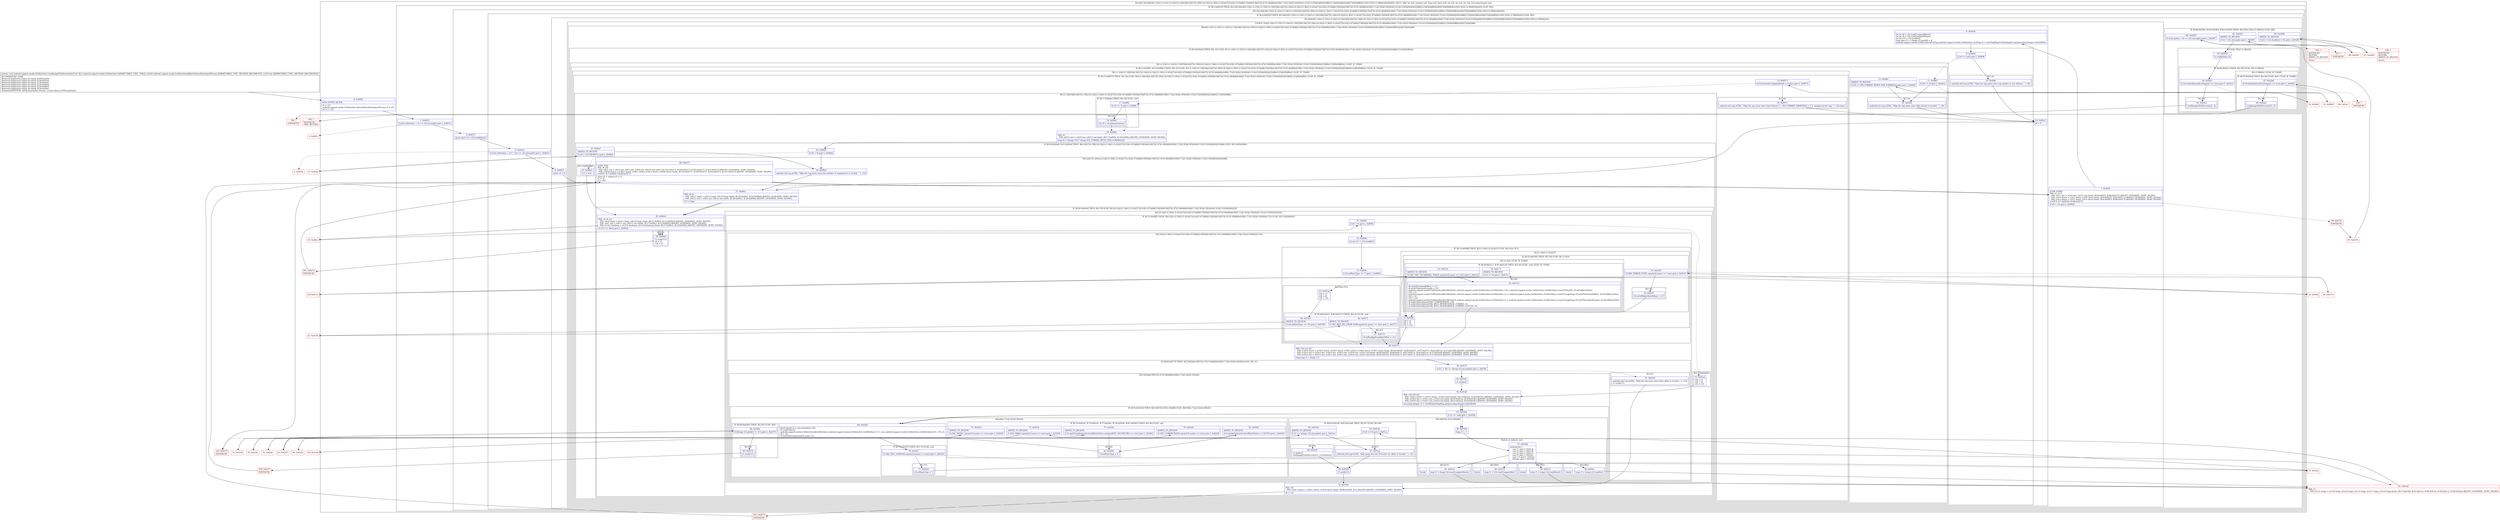 digraph "CFG forandroid.support.media.ExifInterface.readImageFileDirectory(Landroid\/support\/media\/ExifInterface$ByteOrderedDataInputStream;I)V" {
subgraph cluster_Region_1186710470 {
label = "R(2:0|(2:3|(3:6|(6:8|(1:10)(1:(1:25)(1:(1:16)(3:(1:18)|19|(4:24|27|(1:29)(2:(4:32|(2:(1:36)(1:(1:42))|37)(2:43|(1:47))|48|(3:50|54|(4:56|57|(1:67)(1:66)|68)(4:69|(1:71)|(1:82)|(1:85)(0)))(1:51))(3:53|54|(0)(0))|52)|86)(3:23|(0)(0)|86))))|26|27|(0)(0)|86)|(2:93|(1:95)(1:(1:98)(0)))(0))(0))(0)) | DECL_VAR: int null, boolean null, long null, short null, int null, int null, int null, java.lang.Integer null\l";
node [shape=record,color=blue];
Node_0 [shape=record,label="{0\:\ 0x0000|MTH_ENTER_BLOCK\l|r0 = r21\landroid.support.media.ExifInterface.ByteOrderedDataInputStream r1 = r22\lint r2 = r23\l}"];
subgraph cluster_IfRegion_171918258 {
label = "IF [B:1:0x0010] THEN: R(2:3|(3:6|(6:8|(1:10)(1:(1:25)(1:(1:16)(3:(1:18)|19|(4:24|27|(1:29)(2:(4:32|(2:(1:36)(1:(1:42))|37)(2:43|(1:47))|48|(3:50|54|(4:56|57|(1:67)(1:66)|68)(4:69|(1:71)|(1:82)|(1:85)(0)))(1:51))(3:53|54|(0)(0))|52)|86)(3:23|(0)(0)|86))))|26|27|(0)(0)|86)|(2:93|(1:95)(1:(1:98)(0)))(0))(0)) ELSE: R(0)";
node [shape=record,color=blue];
Node_1 [shape=record,label="{1\:\ 0x0010|if ((r22.mPosition + 2) \<= r22.mLength) goto L_0x0013\l}"];
subgraph cluster_Region_1222570925 {
label = "R(2:3|(3:6|(6:8|(1:10)(1:(1:25)(1:(1:16)(3:(1:18)|19|(4:24|27|(1:29)(2:(4:32|(2:(1:36)(1:(1:42))|37)(2:43|(1:47))|48|(3:50|54|(4:56|57|(1:67)(1:66)|68)(4:69|(1:71)|(1:82)|(1:85)(0)))(1:51))(3:53|54|(0)(0))|52)|86)(3:23|(0)(0)|86))))|26|27|(0)(0)|86)|(2:93|(1:95)(1:(1:98)(0)))(0))(0))";
node [shape=record,color=blue];
Node_3 [shape=record,label="{3\:\ 0x0013|short short r3 = r22.readShort()\l}"];
subgraph cluster_IfRegion_459189260 {
label = "IF [B:4:0x0022] THEN: R(3:6|(6:8|(1:10)(1:(1:25)(1:(1:16)(3:(1:18)|19|(4:24|27|(1:29)(2:(4:32|(2:(1:36)(1:(1:42))|37)(2:43|(1:47))|48|(3:50|54|(4:56|57|(1:67)(1:66)|68)(4:69|(1:71)|(1:82)|(1:85)(0)))(1:51))(3:53|54|(0)(0))|52)|86)(3:23|(0)(0)|86))))|26|27|(0)(0)|86)|(2:93|(1:95)(1:(1:98)(0)))(0)) ELSE: R(0)";
node [shape=record,color=blue];
Node_4 [shape=record,label="{4\:\ 0x0022|if ((r22.mPosition + (r3 * 12)) \<= r22.mLength) goto L_0x0025\l}"];
subgraph cluster_Region_142960479 {
label = "R(3:6|(6:8|(1:10)(1:(1:25)(1:(1:16)(3:(1:18)|19|(4:24|27|(1:29)(2:(4:32|(2:(1:36)(1:(1:42))|37)(2:43|(1:47))|48|(3:50|54|(4:56|57|(1:67)(1:66)|68)(4:69|(1:71)|(1:82)|(1:85)(0)))(1:51))(3:53|54|(0)(0))|52)|86)(3:23|(0)(0)|86))))|26|27|(0)(0)|86)|(2:93|(1:95)(1:(1:98)(0)))(0))";
node [shape=record,color=blue];
Node_6 [shape=record,label="{6\:\ 0x0025|short r5 = 0\l}"];
subgraph cluster_LoopRegion_1065344861 {
label = "LOOP:0: (6:8|(1:10)(1:(1:25)(1:(1:16)(3:(1:18)|19|(4:24|27|(1:29)(2:(4:32|(2:(1:36)(1:(1:42))|37)(2:43|(1:47))|48|(3:50|54|(4:56|57|(1:67)(1:66)|68)(4:69|(1:71)|(1:82)|(1:85)(0)))(1:51))(3:53|54|(0)(0))|52)|86)(3:23|(0)(0)|86))))|26|27|(0)(0)|86)";
node [shape=record,color=blue];
Node_7 [shape=record,label="{7\:\ 0x0026|LOOP_START\lPHI: r2 r3 r5 \l  PHI: (r2v1 int) = (r2v0 int), (r2v11 int) binds: [B:6:0x0025, B:86:0x0273] A[DONT_GENERATE, DONT_INLINE]\l  PHI: (r3v3 short) = (r3v2 short), (r3v6 short) binds: [B:6:0x0025, B:86:0x0273] A[DONT_GENERATE, DONT_INLINE]\l  PHI: (r5v3 short) = (r5v2 short), (r5v5 short) binds: [B:6:0x0025, B:86:0x0273] A[DONT_GENERATE, DONT_INLINE]\lLOOP:0: B:7:0x0026\-\>B:86:0x0273\l|if (r5 \< r3) goto L_0x0028\l}"];
subgraph cluster_Region_1492098399 {
label = "R(6:8|(1:10)(1:(1:25)(1:(1:16)(3:(1:18)|19|(4:24|27|(1:29)(2:(4:32|(2:(1:36)(1:(1:42))|37)(2:43|(1:47))|48|(3:50|54|(4:56|57|(1:67)(1:66)|68)(4:69|(1:71)|(1:82)|(1:85)(0)))(1:51))(3:53|54|(0)(0))|52)|86)(3:23|(0)(0)|86))))|26|27|(0)(0)|86)";
node [shape=record,color=blue];
Node_8 [shape=record,label="{8\:\ 0x0028|int int r8 = r22.readUnsignedShort()\lint int r9 = r22.readUnsignedShort()\lint int r10 = r22.readInt()\llong long r11 = ((long) r22.peek()) + 4\landroid.support.media.ExifInterface$ExifTag android.support.media.ExifInterface.ExifTag r4 = sExifTagMapsForReading[r2].get(java.lang.Integer.valueOf(r8))\l}"];
subgraph cluster_IfRegion_2043976842 {
label = "IF [B:9:0x004d] THEN: R(1:10) ELSE: R(1:(1:25)(1:(1:16)(3:(1:18)|19|(4:24|27|(1:29)(2:(4:32|(2:(1:36)(1:(1:42))|37)(2:43|(1:47))|48|(3:50|54|(4:56|57|(1:67)(1:66)|68)(4:69|(1:71)|(1:82)|(1:85)(0)))(1:51))(3:53|54|(0)(0))|52)|86)(3:23|(0)(0)|86))))";
node [shape=record,color=blue];
Node_9 [shape=record,label="{9\:\ 0x004d|if (r4 == null) goto L_0x004f\l}"];
subgraph cluster_Region_521784183 {
label = "R(1:10)";
node [shape=record,color=blue];
Node_10 [shape=record,label="{10\:\ 0x004f|android.util.Log.w(TAG, \"Skip the tag entry since tag number is not defined: \" + r8)\l}"];
}
subgraph cluster_Region_1404558115 {
label = "R(1:(1:25)(1:(1:16)(3:(1:18)|19|(4:24|27|(1:29)(2:(4:32|(2:(1:36)(1:(1:42))|37)(2:43|(1:47))|48|(3:50|54|(4:56|57|(1:67)(1:66)|68)(4:69|(1:71)|(1:82)|(1:85)(0)))(1:51))(3:53|54|(0)(0))|52)|86)(3:23|(0)(0)|86)))) | ELSE_IF_CHAIN\l";
node [shape=record,color=blue];
subgraph cluster_IfRegion_2066554529 {
label = "IF [B:11:0x0067, B:13:0x006c] THEN: R(1:25) ELSE: R(1:(1:16)(3:(1:18)|19|(4:24|27|(1:29)(2:(4:32|(2:(1:36)(1:(1:42))|37)(2:43|(1:47))|48|(3:50|54|(4:56|57|(1:67)(1:66)|68)(4:69|(1:71)|(1:82)|(1:85)(0)))(1:51))(3:53|54|(0)(0))|52)|86)(3:23|(0)(0)|86))) | ELSE_IF_CHAIN\l";
node [shape=record,color=blue];
Node_11 [shape=record,label="{11\:\ 0x0067|if (r9 \<= 0) goto L_0x00cb\l}"];
Node_13 [shape=record,label="{13\:\ 0x006c|ADDED_TO_REGION\l|if (r9 \>= IFD_FORMAT_BYTES_PER_FORMAT.length) goto L_0x00cb\l}"];
subgraph cluster_Region_1479618820 {
label = "R(1:25)";
node [shape=record,color=blue];
Node_25 [shape=record,label="{25\:\ 0x00cb|android.util.Log.w(TAG, \"Skip the tag entry since data format is invalid: \" + r9)\l}"];
}
subgraph cluster_Region_1607909967 {
label = "R(1:(1:16)(3:(1:18)|19|(4:24|27|(1:29)(2:(4:32|(2:(1:36)(1:(1:42))|37)(2:43|(1:47))|48|(3:50|54|(4:56|57|(1:67)(1:66)|68)(4:69|(1:71)|(1:82)|(1:85)(0)))(1:51))(3:53|54|(0)(0))|52)|86)(3:23|(0)(0)|86))) | ELSE_IF_CHAIN\l";
node [shape=record,color=blue];
subgraph cluster_IfRegion_161618694 {
label = "IF [B:15:0x0073] THEN: R(1:16) ELSE: R(3:(1:18)|19|(4:24|27|(1:29)(2:(4:32|(2:(1:36)(1:(1:42))|37)(2:43|(1:47))|48|(3:50|54|(4:56|57|(1:67)(1:66)|68)(4:69|(1:71)|(1:82)|(1:85)(0)))(1:51))(3:53|54|(0)(0))|52)|86)(3:23|(0)(0)|86)) | ELSE_IF_CHAIN\l";
node [shape=record,color=blue];
Node_15 [shape=record,label="{15\:\ 0x0073|if (r4.isFormatCompatible(r9) == false) goto L_0x0075\l}"];
subgraph cluster_Region_1895057603 {
label = "R(1:16)";
node [shape=record,color=blue];
Node_16 [shape=record,label="{16\:\ 0x0075|android.util.Log.w(TAG, \"Skip the tag entry since data format (\" + IFD_FORMAT_NAMES[r9] + \") is unexpected for tag: \" + r4.name)\l}"];
}
subgraph cluster_Region_852962328 {
label = "R(3:(1:18)|19|(4:24|27|(1:29)(2:(4:32|(2:(1:36)(1:(1:42))|37)(2:43|(1:47))|48|(3:50|54|(4:56|57|(1:67)(1:66)|68)(4:69|(1:71)|(1:82)|(1:85)(0)))(1:51))(3:53|54|(0)(0))|52)|86)(3:23|(0)(0)|86))";
node [shape=record,color=blue];
subgraph cluster_IfRegion_1665108074 {
label = "IF [B:17:0x009a] THEN: R(1:18) ELSE: null";
node [shape=record,color=blue];
Node_17 [shape=record,label="{17\:\ 0x009a|if (r9 == 7) goto L_0x009c\l}"];
subgraph cluster_Region_1640177036 {
label = "R(1:18)";
node [shape=record,color=blue];
Node_18 [shape=record,label="{18\:\ 0x009c|int r9 = r4.primaryFormat\l}"];
}
}
Node_19 [shape=record,label="{19\:\ 0x009e|PHI: r9 \l  PHI: (r9v12 int) = (r9v0 int), (r9v13 int) binds: [B:17:0x009a, B:18:0x009c] A[DONT_GENERATE, DONT_INLINE]\l|long r6 = ((long) r10) * ((long) IFD_FORMAT_BYTES_PER_FORMAT[r9])\l}"];
subgraph cluster_IfRegion_67833843 {
label = "IF [B:20:0x00a8, B:22:0x00af] THEN: R(4:24|27|(1:29)(2:(4:32|(2:(1:36)(1:(1:42))|37)(2:43|(1:47))|48|(3:50|54|(4:56|57|(1:67)(1:66)|68)(4:69|(1:71)|(1:82)|(1:85)(0)))(1:51))(3:53|54|(0)(0))|52)|86) ELSE: R(3:23|(0)(0)|86)";
node [shape=record,color=blue];
Node_20 [shape=record,label="{20\:\ 0x00a8|if (r6 \< 0) goto L_0x00b4\l}"];
Node_22 [shape=record,label="{22\:\ 0x00af|ADDED_TO_REGION\l|if (r6 \> 2147483647L) goto L_0x00b4\l}"];
subgraph cluster_Region_418144839 {
label = "R(4:24|27|(1:29)(2:(4:32|(2:(1:36)(1:(1:42))|37)(2:43|(1:47))|48|(3:50|54|(4:56|57|(1:67)(1:66)|68)(4:69|(1:71)|(1:82)|(1:85)(0)))(1:51))(3:53|54|(0)(0))|52)|86)";
node [shape=record,color=blue];
Node_24 [shape=record,label="{24\:\ 0x00b4|android.util.Log.w(TAG, \"Skip the tag entry since the number of components is invalid: \" + r10)\l}"];
Node_27 [shape=record,label="{27\:\ 0x00e3|PHI: r6 r9 \l  PHI: (r6v11 long) = (r6v12 long), (r6v18 long) binds: [B:26:0x00e1, B:24:0x00b4] A[DONT_GENERATE, DONT_INLINE]\l  PHI: (r9v11 int) = (r9v0 int), (r9v12 int) binds: [B:26:0x00e1, B:24:0x00b4] A[DONT_GENERATE, DONT_INLINE]\l|r13 = false\l}"];
subgraph cluster_IfRegion_1960439315 {
label = "IF [B:28:0x00e4] THEN: R(1:29) ELSE: R(2:(4:32|(2:(1:36)(1:(1:42))|37)(2:43|(1:47))|48|(3:50|54|(4:56|57|(1:67)(1:66)|68)(4:69|(1:71)|(1:82)|(1:85)(0)))(1:51))(3:53|54|(0)(0))|52)";
node [shape=record,color=blue];
Node_28 [shape=record,label="{28\:\ 0x00e4|PHI: r6 r9 r13 \l  PHI: (r6v0 long) = (r6v11 long), (r6v18 long) binds: [B:27:0x00e3, B:23:0x00b2] A[DONT_GENERATE, DONT_INLINE]\l  PHI: (r9v1 int) = (r9v11 int), (r9v12 int) binds: [B:27:0x00e3, B:23:0x00b2] A[DONT_GENERATE, DONT_INLINE]\l  PHI: (r13v1 boolean) = (r13v5 boolean), (r13v14 boolean) binds: [B:27:0x00e3, B:23:0x00b2] A[DONT_GENERATE, DONT_INLINE]\l|if (r13 == false) goto L_0x00e6\l}"];
subgraph cluster_Region_240363076 {
label = "R(1:29)";
node [shape=record,color=blue];
Node_29 [shape=record,label="{29\:\ 0x00e6|r1.seek(r11)\lr6 = r2\lr18 = r3\l}"];
}
subgraph cluster_Region_1733414435 {
label = "R(2:(4:32|(2:(1:36)(1:(1:42))|37)(2:43|(1:47))|48|(3:50|54|(4:56|57|(1:67)(1:66)|68)(4:69|(1:71)|(1:82)|(1:85)(0)))(1:51))(3:53|54|(0)(0))|52)";
node [shape=record,color=blue];
subgraph cluster_IfRegion_425348456 {
label = "IF [B:31:0x00f2] THEN: R(4:32|(2:(1:36)(1:(1:42))|37)(2:43|(1:47))|48|(3:50|54|(4:56|57|(1:67)(1:66)|68)(4:69|(1:71)|(1:82)|(1:85)(0)))(1:51)) ELSE: R(3:53|54|(0)(0))";
node [shape=record,color=blue];
Node_31 [shape=record,label="{31\:\ 0x00f2|if (r6 \> 4) goto L_0x00f4\l}"];
subgraph cluster_Region_1170609751 {
label = "R(4:32|(2:(1:36)(1:(1:42))|37)(2:43|(1:47))|48|(3:50|54|(4:56|57|(1:67)(1:66)|68)(4:69|(1:71)|(1:82)|(1:85)(0)))(1:51))";
node [shape=record,color=blue];
Node_32 [shape=record,label="{32\:\ 0x00f4|int int r13 = r22.readInt()\l}"];
subgraph cluster_IfRegion_1895243958 {
label = "IF [B:33:0x00fb] THEN: R(2:(1:36)(1:(1:42))|37) ELSE: R(2:43|(1:47))";
node [shape=record,color=blue];
Node_33 [shape=record,label="{33\:\ 0x00fb|if (r0.mMimeType == 7) goto L_0x00fd\l}"];
subgraph cluster_Region_1765787278 {
label = "R(2:(1:36)(1:(1:42))|37)";
node [shape=record,color=blue];
subgraph cluster_IfRegion_1714890498 {
label = "IF [B:35:0x0105] THEN: R(1:36) ELSE: R(1:(1:42))";
node [shape=record,color=blue];
Node_35 [shape=record,label="{35\:\ 0x0105|if (TAG_MAKER_NOTE.equals(r4.name) == true) goto L_0x0107\l}"];
subgraph cluster_Region_258407537 {
label = "R(1:36)";
node [shape=record,color=blue];
Node_36 [shape=record,label="{36\:\ 0x0107|r0.mOrfMakerNoteOffset = r13\l}"];
}
subgraph cluster_Region_744480204 {
label = "R(1:(1:42)) | ELSE_IF_CHAIN\l";
node [shape=record,color=blue];
subgraph cluster_IfRegion_870007243 {
label = "IF [B:39:0x0111, B:41:0x011b] THEN: R(1:42) ELSE: null | ELSE_IF_CHAIN\l";
node [shape=record,color=blue];
Node_39 [shape=record,label="{39\:\ 0x0111|ADDED_TO_REGION\l|if (r2 == 6) goto L_0x0113\l}"];
Node_41 [shape=record,label="{41\:\ 0x011b|ADDED_TO_REGION\l|if (TAG_ORF_THUMBNAIL_IMAGE.equals(r4.name) == true) goto L_0x011d\l}"];
subgraph cluster_Region_1455621216 {
label = "R(1:42)";
node [shape=record,color=blue];
Node_42 [shape=record,label="{42\:\ 0x011d|r0.mOrfThumbnailOffset = r13\lr0.mOrfThumbnailLength = r10\landroid.support.media.ExifInterface$ExifAttribute android.support.media.ExifInterface.ExifAttribute r14 = android.support.media.ExifInterface.ExifAttribute.createUShort(6, r0.mExifByteOrder)\lr18 = r3\landroid.support.media.ExifInterface$ExifAttribute android.support.media.ExifInterface.ExifAttribute r2 = android.support.media.ExifInterface.ExifAttribute.createULong((long) r0.mOrfThumbnailOffset, r0.mExifByteOrder)\lr20 = r9\lr19 = r10\landroid.support.media.ExifInterface$ExifAttribute android.support.media.ExifInterface.ExifAttribute r3 = android.support.media.ExifInterface.ExifAttribute.createULong((long) r0.mOrfThumbnailLength, r0.mExifByteOrder)\lr0.mAttributes[4].put(TAG_COMPRESSION, r14)\lr0.mAttributes[4].put(TAG_JPEG_INTERCHANGE_FORMAT, r2)\lr0.mAttributes[4].put(TAG_JPEG_INTERCHANGE_FORMAT_LENGTH, r3)\l}"];
}
}
}
}
Node_37 [shape=record,label="{37\:\ 0x0109|r18 = r3\lr20 = r9\lr19 = r10\l}"];
}
subgraph cluster_Region_124729705 {
label = "R(2:43|(1:47))";
node [shape=record,color=blue];
Node_43 [shape=record,label="{43\:\ 0x015d|r18 = r3\lr20 = r9\lr19 = r10\l}"];
subgraph cluster_IfRegion_1829466160 {
label = "IF [B:44:0x0167, B:46:0x0171] THEN: R(1:47) ELSE: null";
node [shape=record,color=blue];
Node_44 [shape=record,label="{44\:\ 0x0167|ADDED_TO_REGION\l|if (r0.mMimeType == 10) goto L_0x0169\l}"];
Node_46 [shape=record,label="{46\:\ 0x0171|ADDED_TO_REGION\l|if (TAG_RW2_JPG_FROM_RAW.equals(r4.name) == true) goto L_0x0173\l}"];
subgraph cluster_Region_2022415529 {
label = "R(1:47)";
node [shape=record,color=blue];
Node_47 [shape=record,label="{47\:\ 0x0173|r0.mRw2JpgFromRawOffset = r13\l}"];
}
}
}
}
Node_48 [shape=record,label="{48\:\ 0x0175|PHI: r18 r19 r20 \l  PHI: (r18v4 short) = (r18v5 short), (r18v5 short), (r18v5 short), (r18v6 short), (r18v7 short) binds: [B:44:0x0167, B:46:0x0171, B:47:0x0173, B:42:0x011d, B:37:0x0109] A[DONT_GENERATE, DONT_INLINE]\l  PHI: (r19v2 int) = (r19v3 int), (r19v3 int), (r19v3 int), (r19v4 int), (r19v5 int) binds: [B:44:0x0167, B:46:0x0171, B:47:0x0173, B:42:0x011d, B:37:0x0109] A[DONT_GENERATE, DONT_INLINE]\l  PHI: (r20v2 int) = (r20v3 int), (r20v3 int), (r20v3 int), (r20v4 int), (r20v5 int) binds: [B:44:0x0167, B:46:0x0171, B:47:0x0173, B:42:0x011d, B:37:0x0109] A[DONT_GENERATE, DONT_INLINE]\l|long long r2 = (long) r13\l}"];
subgraph cluster_IfRegion_1331605252 {
label = "IF [B:49:0x017f] THEN: R(3:50|54|(4:56|57|(1:67)(1:66)|68)(4:69|(1:71)|(1:82)|(1:85)(0))) ELSE: R(1:51)";
node [shape=record,color=blue];
Node_49 [shape=record,label="{49\:\ 0x017f|if ((r2 + r6) \<= ((long) r22.mLength)) goto L_0x0181\l}"];
subgraph cluster_Region_1797967218 {
label = "R(3:50|54|(4:56|57|(1:67)(1:66)|68)(4:69|(1:71)|(1:82)|(1:85)(0)))";
node [shape=record,color=blue];
Node_50 [shape=record,label="{50\:\ 0x0181|r1.seek(r2)\l}"];
Node_54 [shape=record,label="{54\:\ 0x01a8|PHI: r18 r19 r20 \l  PHI: (r18v1 short) = (r18v2 short), (r18v4 short) binds: [B:53:0x01a2, B:50:0x0181] A[DONT_GENERATE, DONT_INLINE]\l  PHI: (r19v0 int) = (r19v1 int), (r19v2 int) binds: [B:53:0x01a2, B:50:0x0181] A[DONT_GENERATE, DONT_INLINE]\l  PHI: (r20v0 int) = (r20v1 int), (r20v2 int) binds: [B:53:0x01a2, B:50:0x0181] A[DONT_GENERATE, DONT_INLINE]\l|java.lang.Integer r2 = sExifPointerTagMap.get(java.lang.Integer.valueOf(r8))\l}"];
subgraph cluster_IfRegion_1366140937 {
label = "IF [B:55:0x01b4] THEN: R(4:56|57|(1:67)(1:66)|68) ELSE: R(4:69|(1:71)|(1:82)|(1:85)(0))";
node [shape=record,color=blue];
Node_55 [shape=record,label="{55\:\ 0x01b4|if (r2 == null) goto L_0x0204\l}"];
subgraph cluster_Region_845164279 {
label = "R(4:56|57|(1:67)(1:66)|68)";
node [shape=record,color=blue];
Node_56 [shape=record,label="{56\:\ 0x01b6|long r3 = \-1\l}"];
subgraph cluster_SwitchRegion_390924066 {
label = "Switch: 4, default: null";
node [shape=record,color=blue];
Node_57 [shape=record,label="{57\:\ 0x01b8|switch(r20) \{\l    case 3: goto L_0x01cd;\l    case 4: goto L_0x01c8;\l    case 8: goto L_0x01c2;\l    case 9: goto L_0x01bc;\l    case 13: goto L_0x01bc;\l    default: goto L_0x01bb;\l\}\l}"];
subgraph cluster_Region_1672833638 {
label = "R(2:61|1)";
node [shape=record,color=blue];
Node_61 [shape=record,label="{61\:\ 0x01cd|long r3 = (long) r22.readUnsignedShort()\l}"];
Node_InsnContainer_1547119022 [shape=record,label="{|break\l}"];
}
subgraph cluster_Region_184324325 {
label = "R(2:60|1)";
node [shape=record,color=blue];
Node_60 [shape=record,label="{60\:\ 0x01c8|long r3 = r22.readUnsignedInt()\l}"];
Node_InsnContainer_361517070 [shape=record,label="{|break\l}"];
}
subgraph cluster_Region_921525331 {
label = "R(2:59|1)";
node [shape=record,color=blue];
Node_59 [shape=record,label="{59\:\ 0x01c2|long r3 = (long) r22.readShort()\l}"];
Node_InsnContainer_1206865614 [shape=record,label="{|break\l}"];
}
subgraph cluster_Region_1060026518 {
label = "R(2:58|1)";
node [shape=record,color=blue];
Node_58 [shape=record,label="{58\:\ 0x01bc|long r3 = (long) r22.readInt()\l}"];
Node_InsnContainer_946087174 [shape=record,label="{|break\l}"];
}
}
subgraph cluster_IfRegion_1996489551 {
label = "IF [B:63:0x01d4, B:65:0x01dd] THEN: R(1:67) ELSE: R(1:66)";
node [shape=record,color=blue];
Node_63 [shape=record,label="{63\:\ 0x01d4|if (r3 \<= 0) goto L_0x01ea\l}"];
Node_65 [shape=record,label="{65\:\ 0x01dd|ADDED_TO_REGION\l|if (r3 \>= ((long) r22.mLength)) goto L_0x01ea\l}"];
subgraph cluster_Region_429252338 {
label = "R(1:67)";
node [shape=record,color=blue];
Node_67 [shape=record,label="{67\:\ 0x01ea|android.util.Log.w(TAG, \"Skip jump into the IFD since its offset is invalid: \" + r3)\l}"];
}
subgraph cluster_Region_710765961 {
label = "R(1:66)";
node [shape=record,color=blue];
Node_66 [shape=record,label="{66\:\ 0x01df|r1.seek(r3)\lreadImageFileDirectory(r1, r2.intValue())\l}"];
}
}
Node_68 [shape=record,label="{68\:\ 0x0200|r1.seek(r11)\l}"];
}
subgraph cluster_Region_563269497 {
label = "R(4:69|(1:71)|(1:82)|(1:85)(0))";
node [shape=record,color=blue];
Node_69 [shape=record,label="{69\:\ 0x0204|byte[] byte[] r2 = new byte[((int) r6)]\lr1.readFully(r2)\landroid.support.media.ExifInterface$ExifAttribute android.support.media.ExifInterface.ExifAttribute r3 = new android.support.media.ExifInterface.ExifAttribute(r20, r19, r2)\lr6 = r23\lr0.mAttributes[r6].put(r4.name, r3)\l}"];
subgraph cluster_IfRegion_1709965821 {
label = "IF [B:70:0x0227] THEN: R(1:71) ELSE: null";
node [shape=record,color=blue];
Node_70 [shape=record,label="{70\:\ 0x0227|if (TAG_DNG_VERSION.equals(r4.name) == true) goto L_0x0229\l}"];
subgraph cluster_Region_1568346621 {
label = "R(1:71)";
node [shape=record,color=blue];
Node_71 [shape=record,label="{71\:\ 0x0229|r0.mMimeType = 3\l}"];
}
}
subgraph cluster_IfRegion_948039942 {
label = "IF [B:73:0x0234, B:75:0x023e, B:77:0x024c, B:79:0x0256, B:81:0x0261] THEN: R(1:82) ELSE: null";
node [shape=record,color=blue];
Node_73 [shape=record,label="{73\:\ 0x0234|ADDED_TO_REGION\l|if (TAG_MAKE.equals(r4.name) == true) goto L_0x0240\l}"];
Node_75 [shape=record,label="{75\:\ 0x023e|ADDED_TO_REGION\l|if (TAG_MODEL.equals(r4.name) == true) goto L_0x0240\l}"];
Node_77 [shape=record,label="{77\:\ 0x024c|ADDED_TO_REGION\l|if (r3.getStringValue(r0.mExifByteOrder).contains(PEF_SIGNATURE) == true) goto L_0x0263\l}"];
Node_79 [shape=record,label="{79\:\ 0x0256|ADDED_TO_REGION\l|if (TAG_COMPRESSION.equals(r4.name) == true) goto L_0x0258\l}"];
Node_81 [shape=record,label="{81\:\ 0x0261|ADDED_TO_REGION\l|if (r3.getIntValue(r0.mExifByteOrder) == 65535) goto L_0x0263\l}"];
subgraph cluster_Region_713041532 {
label = "R(1:82)";
node [shape=record,color=blue];
Node_82 [shape=record,label="{82\:\ 0x0263|r0.mMimeType = 8\l}"];
}
}
subgraph cluster_IfRegion_733248367 {
label = "IF [B:84:0x026e] THEN: R(1:85) ELSE: R(0)";
node [shape=record,color=blue];
Node_84 [shape=record,label="{84\:\ 0x026e|if (((long) r22.peek()) != r11) goto L_0x0270\l}"];
subgraph cluster_Region_477022052 {
label = "R(1:85)";
node [shape=record,color=blue];
Node_85 [shape=record,label="{85\:\ 0x0270|r1.seek(r11)\l}"];
}
subgraph cluster_Region_388269276 {
label = "R(0)";
node [shape=record,color=blue];
}
}
}
}
}
subgraph cluster_Region_1562300485 {
label = "R(1:51)";
node [shape=record,color=blue];
Node_51 [shape=record,label="{51\:\ 0x0185|android.util.Log.w(TAG, \"Skip the tag entry since data offset is invalid: \" + r13)\lr1.seek(r11)\l}"];
}
}
}
subgraph cluster_Region_1185647598 {
label = "R(3:53|54|(0)(0))";
node [shape=record,color=blue];
Node_53 [shape=record,label="{53\:\ 0x01a2|r18 = r3\lr20 = r9\lr19 = r10\l}"];
Node_54 [shape=record,label="{54\:\ 0x01a8|PHI: r18 r19 r20 \l  PHI: (r18v1 short) = (r18v2 short), (r18v4 short) binds: [B:53:0x01a2, B:50:0x0181] A[DONT_GENERATE, DONT_INLINE]\l  PHI: (r19v0 int) = (r19v1 int), (r19v2 int) binds: [B:53:0x01a2, B:50:0x0181] A[DONT_GENERATE, DONT_INLINE]\l  PHI: (r20v0 int) = (r20v1 int), (r20v2 int) binds: [B:53:0x01a2, B:50:0x0181] A[DONT_GENERATE, DONT_INLINE]\l|java.lang.Integer r2 = sExifPointerTagMap.get(java.lang.Integer.valueOf(r8))\l}"];
subgraph cluster_IfRegion_1418438704 {
label = "IF [B:55:0x01b4] THEN: R(0) ELSE: R(0)";
node [shape=record,color=blue];
Node_55 [shape=record,label="{55\:\ 0x01b4|if (r2 == null) goto L_0x0204\l}"];
subgraph cluster_Region_250732331 {
label = "R(0)";
node [shape=record,color=blue];
}
subgraph cluster_Region_184599537 {
label = "R(0)";
node [shape=record,color=blue];
}
}
}
}
Node_52 [shape=record,label="{52\:\ 0x019e|PHI: r18 \l  PHI: (r18v3 short) = (r18v1 short), (r18v4 short) binds: [B:68:0x0200, B:51:0x0185] A[DONT_GENERATE, DONT_INLINE]\l|r6 = r23\l}"];
}
}
Node_86 [shape=record,label="{86\:\ 0x0273|LOOP_END\lPHI: r6 r18 \l  PHI: (r6v1 int) = (r6v3 int), (r6v3 int), (r6v9 int), (r6v10 int) binds: [B:103:0x0273, B:100:0x0273, B:102:0x0273, B:101:0x0273] A[DONT_GENERATE, DONT_INLINE]\l  PHI: (r18v0 short) = (r18v1 short), (r18v1 short), (r18v3 short), (r18v8 short) binds: [B:103:0x0273, B:100:0x0273, B:102:0x0273, B:101:0x0273] A[DONT_GENERATE, DONT_INLINE]\lLOOP:0: B:7:0x0026\-\>B:86:0x0273\l|short r5 = (short) (r5 + 1)\lr2 = r6\lr3 = r18\l}"];
}
subgraph cluster_Region_616496575 {
label = "R(3:23|(0)(0)|86)";
node [shape=record,color=blue];
Node_23 [shape=record,label="{23\:\ 0x00b2|r13 = true\l}"];
subgraph cluster_IfRegion_546875179 {
label = "IF [B:28:0x00e4] THEN: R(0) ELSE: R(0)";
node [shape=record,color=blue];
Node_28 [shape=record,label="{28\:\ 0x00e4|PHI: r6 r9 r13 \l  PHI: (r6v0 long) = (r6v11 long), (r6v18 long) binds: [B:27:0x00e3, B:23:0x00b2] A[DONT_GENERATE, DONT_INLINE]\l  PHI: (r9v1 int) = (r9v11 int), (r9v12 int) binds: [B:27:0x00e3, B:23:0x00b2] A[DONT_GENERATE, DONT_INLINE]\l  PHI: (r13v1 boolean) = (r13v5 boolean), (r13v14 boolean) binds: [B:27:0x00e3, B:23:0x00b2] A[DONT_GENERATE, DONT_INLINE]\l|if (r13 == false) goto L_0x00e6\l}"];
subgraph cluster_Region_329897344 {
label = "R(0)";
node [shape=record,color=blue];
}
subgraph cluster_Region_329336921 {
label = "R(0)";
node [shape=record,color=blue];
}
}
Node_86 [shape=record,label="{86\:\ 0x0273|LOOP_END\lPHI: r6 r18 \l  PHI: (r6v1 int) = (r6v3 int), (r6v3 int), (r6v9 int), (r6v10 int) binds: [B:103:0x0273, B:100:0x0273, B:102:0x0273, B:101:0x0273] A[DONT_GENERATE, DONT_INLINE]\l  PHI: (r18v0 short) = (r18v1 short), (r18v1 short), (r18v3 short), (r18v8 short) binds: [B:103:0x0273, B:100:0x0273, B:102:0x0273, B:101:0x0273] A[DONT_GENERATE, DONT_INLINE]\lLOOP:0: B:7:0x0026\-\>B:86:0x0273\l|short r5 = (short) (r5 + 1)\lr2 = r6\lr3 = r18\l}"];
}
}
}
}
}
}
}
}
Node_26 [shape=record,label="{26\:\ 0x00e1|r6 = 0\l}"];
Node_27 [shape=record,label="{27\:\ 0x00e3|PHI: r6 r9 \l  PHI: (r6v11 long) = (r6v12 long), (r6v18 long) binds: [B:26:0x00e1, B:24:0x00b4] A[DONT_GENERATE, DONT_INLINE]\l  PHI: (r9v11 int) = (r9v0 int), (r9v12 int) binds: [B:26:0x00e1, B:24:0x00b4] A[DONT_GENERATE, DONT_INLINE]\l|r13 = false\l}"];
subgraph cluster_IfRegion_506662551 {
label = "IF [B:28:0x00e4] THEN: R(0) ELSE: R(0)";
node [shape=record,color=blue];
Node_28 [shape=record,label="{28\:\ 0x00e4|PHI: r6 r9 r13 \l  PHI: (r6v0 long) = (r6v11 long), (r6v18 long) binds: [B:27:0x00e3, B:23:0x00b2] A[DONT_GENERATE, DONT_INLINE]\l  PHI: (r9v1 int) = (r9v11 int), (r9v12 int) binds: [B:27:0x00e3, B:23:0x00b2] A[DONT_GENERATE, DONT_INLINE]\l  PHI: (r13v1 boolean) = (r13v5 boolean), (r13v14 boolean) binds: [B:27:0x00e3, B:23:0x00b2] A[DONT_GENERATE, DONT_INLINE]\l|if (r13 == false) goto L_0x00e6\l}"];
subgraph cluster_Region_2079806341 {
label = "R(0)";
node [shape=record,color=blue];
}
subgraph cluster_Region_640650414 {
label = "R(0)";
node [shape=record,color=blue];
}
}
Node_86 [shape=record,label="{86\:\ 0x0273|LOOP_END\lPHI: r6 r18 \l  PHI: (r6v1 int) = (r6v3 int), (r6v3 int), (r6v9 int), (r6v10 int) binds: [B:103:0x0273, B:100:0x0273, B:102:0x0273, B:101:0x0273] A[DONT_GENERATE, DONT_INLINE]\l  PHI: (r18v0 short) = (r18v1 short), (r18v1 short), (r18v3 short), (r18v8 short) binds: [B:103:0x0273, B:100:0x0273, B:102:0x0273, B:101:0x0273] A[DONT_GENERATE, DONT_INLINE]\lLOOP:0: B:7:0x0026\-\>B:86:0x0273\l|short r5 = (short) (r5 + 1)\lr2 = r6\lr3 = r18\l}"];
}
}
subgraph cluster_IfRegion_1062599602 {
label = "IF [B:88:0x0285, B:90:0x028d, B:92:0x0293] THEN: R(2:93|(1:95)(1:(1:98)(0))) ELSE: R(0)";
node [shape=record,color=blue];
Node_88 [shape=record,label="{88\:\ 0x0285|if ((r22.peek() + 4) \<= r22.mLength) goto L_0x0287\l}"];
Node_90 [shape=record,label="{90\:\ 0x028d|ADDED_TO_REGION\l|if ((r2 = r22.readInt()) \> 8) goto L_0x028f\l}"];
Node_92 [shape=record,label="{92\:\ 0x0293|ADDED_TO_REGION\l|if (r2 \< r22.mLength) goto L_0x0295\l}"];
subgraph cluster_Region_1849318023 {
label = "R(2:93|(1:95)(1:(1:98)(0)))";
node [shape=record,color=blue];
Node_93 [shape=record,label="{93\:\ 0x0295|r1.seek((long) r2)\l}"];
subgraph cluster_IfRegion_966004089 {
label = "IF [B:94:0x02a1] THEN: R(1:95) ELSE: R(1:(1:98)(0))";
node [shape=record,color=blue];
Node_94 [shape=record,label="{94\:\ 0x02a1|if (r0.mAttributes[4].isEmpty() == true) goto L_0x02a3\l}"];
subgraph cluster_Region_1508161854 {
label = "R(1:95)";
node [shape=record,color=blue];
Node_95 [shape=record,label="{95\:\ 0x02a3|readImageFileDirectory(r1, 4)\l}"];
}
subgraph cluster_Region_2017331893 {
label = "R(1:(1:98)(0)) | ELSE_IF_CHAIN\l";
node [shape=record,color=blue];
subgraph cluster_IfRegion_581874656 {
label = "IF [B:97:0x02b0] THEN: R(1:98) ELSE: R(0) | ELSE_IF_CHAIN\l";
node [shape=record,color=blue];
Node_97 [shape=record,label="{97\:\ 0x02b0|if (r0.mAttributes[5].isEmpty() == true) goto L_0x02b2\l}"];
subgraph cluster_Region_869990529 {
label = "R(1:98)";
node [shape=record,color=blue];
Node_98 [shape=record,label="{98\:\ 0x02b2|readImageFileDirectory(r1, 5)\l}"];
}
subgraph cluster_Region_850805868 {
label = "R(0)";
node [shape=record,color=blue];
}
}
}
}
}
subgraph cluster_Region_726694022 {
label = "R(0)";
node [shape=record,color=blue];
}
}
}
subgraph cluster_Region_598979835 {
label = "R(0)";
node [shape=record,color=blue];
}
}
}
subgraph cluster_Region_1951736542 {
label = "R(0)";
node [shape=record,color=blue];
}
}
}
Node_2 [shape=record,color=red,label="{2\:\ 0x0012}"];
Node_5 [shape=record,color=red,label="{5\:\ 0x0024}"];
Node_12 [shape=record,color=red,label="{12\:\ 0x0069}"];
Node_14 [shape=record,color=red,label="{14\:\ 0x006f}"];
Node_21 [shape=record,color=red,label="{21\:\ 0x00aa}"];
Node_30 [shape=record,color=red,label="{30\:\ 0x00ee}"];
Node_34 [shape=record,color=red,label="{34\:\ 0x00fd}"];
Node_38 [shape=record,color=red,label="{38\:\ 0x0110}"];
Node_40 [shape=record,color=red,label="{40\:\ 0x0113}"];
Node_45 [shape=record,color=red,label="{45\:\ 0x0169}"];
Node_62 [shape=record,color=red,label="{62\:\ 0x01d2|PHI: r3 \l  PHI: (r3v11 long) = (r3v10 long), (r3v14 long), (r3v15 long), (r3v17 long), (r3v19 long) binds: [B:57:0x01b8, B:61:0x01cd, B:60:0x01c8, B:59:0x01c2, B:58:0x01bc] A[DONT_GENERATE, DONT_INLINE]\l}"];
Node_64 [shape=record,color=red,label="{64\:\ 0x01d6}"];
Node_72 [shape=record,color=red,label="{72\:\ 0x022c}"];
Node_74 [shape=record,color=red,label="{74\:\ 0x0236}"];
Node_76 [shape=record,color=red,label="{76\:\ 0x0240}"];
Node_78 [shape=record,color=red,label="{78\:\ 0x024e}"];
Node_80 [shape=record,color=red,label="{80\:\ 0x0258}"];
Node_83 [shape=record,color=red,label="{83\:\ 0x0267}"];
Node_87 [shape=record,color=red,label="{87\:\ 0x027b}"];
Node_89 [shape=record,color=red,label="{89\:\ 0x0287}"];
Node_91 [shape=record,color=red,label="{91\:\ 0x028f}"];
Node_96 [shape=record,color=red,label="{96\:\ 0x02a7}"];
Node_99 [shape=record,color=red,label="{99\:\ 0x027b|SYNTHETIC\l}"];
Node_100 [shape=record,color=red,label="{100\:\ 0x0273|SYNTHETIC\l}"];
Node_101 [shape=record,color=red,label="{101\:\ 0x0273|SYNTHETIC\l}"];
Node_102 [shape=record,color=red,label="{102\:\ 0x0273|SYNTHETIC\l}"];
Node_103 [shape=record,color=red,label="{103\:\ 0x0273|SYNTHETIC\l}"];
Node_104 [shape=record,color=red,label="{104\:\ ?|SYNTHETIC\lORIG_RETURN\l}"];
Node_105 [shape=record,color=red,label="{105\:\ ?|SYNTHETIC\lRETURN\lADDED_TO_REGION\l|return\l}"];
Node_106 [shape=record,color=red,label="{106\:\ ?|SYNTHETIC\lRETURN\lADDED_TO_REGION\l|return\l}"];
Node_107 [shape=record,color=red,label="{107\:\ ?|SYNTHETIC\l}"];
Node_108 [shape=record,color=red,label="{108\:\ ?|SYNTHETIC\l}"];
Node_109 [shape=record,color=red,label="{109\:\ ?|SYNTHETIC\l}"];
MethodNode[shape=record,label="{private void android.support.media.ExifInterface.readImageFileDirectory((r21v0 'this' android.support.media.ExifInterface A[IMMUTABLE_TYPE, THIS]), (r22v0 android.support.media.ExifInterface$ByteOrderedDataInputStream A[IMMUTABLE_TYPE, METHOD_ARGUMENT]), (r23v0 int A[IMMUTABLE_TYPE, METHOD_ARGUMENT]))  | INCONSISTENT_CODE\lRemoved duplicated region for block: B:69:0x0204 \lRemoved duplicated region for block: B:56:0x01b6 \lRemoved duplicated region for block: B:30:0x00ee \lRemoved duplicated region for block: B:29:0x00e6 \lRemoved duplicated region for block: B:29:0x00e6 \lRemoved duplicated region for block: B:30:0x00ee \lAnnotation[SYSTEM, dalvik.annotation.Throws, \{value=[java.io.IOException]\}]\l}"];
MethodNode -> Node_0;
Node_0 -> Node_1;
Node_1 -> Node_2[style=dashed];
Node_1 -> Node_3;
Node_3 -> Node_4;
Node_4 -> Node_5[style=dashed];
Node_4 -> Node_6;
Node_6 -> Node_7;
Node_7 -> Node_8;
Node_7 -> Node_99[style=dashed];
Node_8 -> Node_9;
Node_9 -> Node_10;
Node_9 -> Node_11[style=dashed];
Node_10 -> Node_26;
Node_11 -> Node_12[style=dashed];
Node_11 -> Node_25;
Node_13 -> Node_14[style=dashed];
Node_13 -> Node_25;
Node_25 -> Node_26;
Node_15 -> Node_16;
Node_15 -> Node_17[style=dashed];
Node_16 -> Node_26;
Node_17 -> Node_18;
Node_17 -> Node_19[style=dashed];
Node_18 -> Node_19;
Node_19 -> Node_20;
Node_20 -> Node_21[style=dashed];
Node_20 -> Node_24;
Node_22 -> Node_23[style=dashed];
Node_22 -> Node_24;
Node_24 -> Node_27;
Node_27 -> Node_28;
Node_28 -> Node_29;
Node_28 -> Node_30[style=dashed];
Node_29 -> Node_101;
Node_31 -> Node_32;
Node_31 -> Node_53[style=dashed];
Node_32 -> Node_33;
Node_33 -> Node_34;
Node_33 -> Node_43[style=dashed];
Node_35 -> Node_36;
Node_35 -> Node_38[style=dashed];
Node_36 -> Node_37;
Node_39 -> Node_37[style=dashed];
Node_39 -> Node_40;
Node_41 -> Node_37[style=dashed];
Node_41 -> Node_42;
Node_42 -> Node_48;
Node_37 -> Node_48;
Node_43 -> Node_44;
Node_44 -> Node_45;
Node_44 -> Node_48[style=dashed];
Node_46 -> Node_47;
Node_46 -> Node_48[style=dashed];
Node_47 -> Node_48;
Node_48 -> Node_49;
Node_49 -> Node_50;
Node_49 -> Node_51[style=dashed];
Node_50 -> Node_54;
Node_54 -> Node_55;
Node_55 -> Node_56[style=dashed];
Node_55 -> Node_69;
Node_56 -> Node_57;
Node_57 -> Node_58;
Node_57 -> Node_59;
Node_57 -> Node_60;
Node_57 -> Node_61;
Node_57 -> Node_62;
Node_61 -> Node_62;
Node_60 -> Node_62;
Node_59 -> Node_62;
Node_58 -> Node_62;
Node_63 -> Node_64[style=dashed];
Node_63 -> Node_67;
Node_65 -> Node_66[style=dashed];
Node_65 -> Node_67;
Node_67 -> Node_68;
Node_66 -> Node_68;
Node_68 -> Node_52;
Node_69 -> Node_70;
Node_70 -> Node_71;
Node_70 -> Node_72[style=dashed];
Node_71 -> Node_72;
Node_73 -> Node_74[style=dashed];
Node_73 -> Node_76;
Node_75 -> Node_76;
Node_75 -> Node_78[style=dashed];
Node_77 -> Node_78[style=dashed];
Node_77 -> Node_82;
Node_79 -> Node_80;
Node_79 -> Node_83[style=dashed];
Node_81 -> Node_82;
Node_81 -> Node_83[style=dashed];
Node_82 -> Node_83;
Node_84 -> Node_85;
Node_84 -> Node_103[style=dashed];
Node_85 -> Node_100;
Node_51 -> Node_52;
Node_53 -> Node_54;
Node_54 -> Node_55;
Node_55 -> Node_56[style=dashed];
Node_55 -> Node_69;
Node_52 -> Node_102;
Node_86 -> Node_7;
Node_23 -> Node_28;
Node_28 -> Node_29;
Node_28 -> Node_30[style=dashed];
Node_86 -> Node_7;
Node_26 -> Node_27;
Node_27 -> Node_28;
Node_28 -> Node_29;
Node_28 -> Node_30[style=dashed];
Node_86 -> Node_7;
Node_88 -> Node_89;
Node_88 -> Node_105[style=dashed];
Node_90 -> Node_91;
Node_90 -> Node_106[style=dashed];
Node_92 -> Node_93;
Node_92 -> Node_107[style=dashed];
Node_93 -> Node_94;
Node_94 -> Node_95;
Node_94 -> Node_96[style=dashed];
Node_95 -> Node_108;
Node_97 -> Node_98;
Node_97 -> Node_109[style=dashed];
Node_98 -> Node_104;
Node_12 -> Node_13;
Node_14 -> Node_15;
Node_21 -> Node_22;
Node_30 -> Node_31;
Node_34 -> Node_35;
Node_38 -> Node_39;
Node_40 -> Node_41;
Node_45 -> Node_46;
Node_62 -> Node_63;
Node_64 -> Node_65;
Node_72 -> Node_73;
Node_74 -> Node_75;
Node_76 -> Node_77;
Node_78 -> Node_79;
Node_80 -> Node_81;
Node_83 -> Node_84;
Node_87 -> Node_88;
Node_89 -> Node_90;
Node_91 -> Node_92;
Node_96 -> Node_97;
Node_99 -> Node_87;
Node_100 -> Node_86;
Node_101 -> Node_86;
Node_102 -> Node_86;
Node_103 -> Node_86;
}

